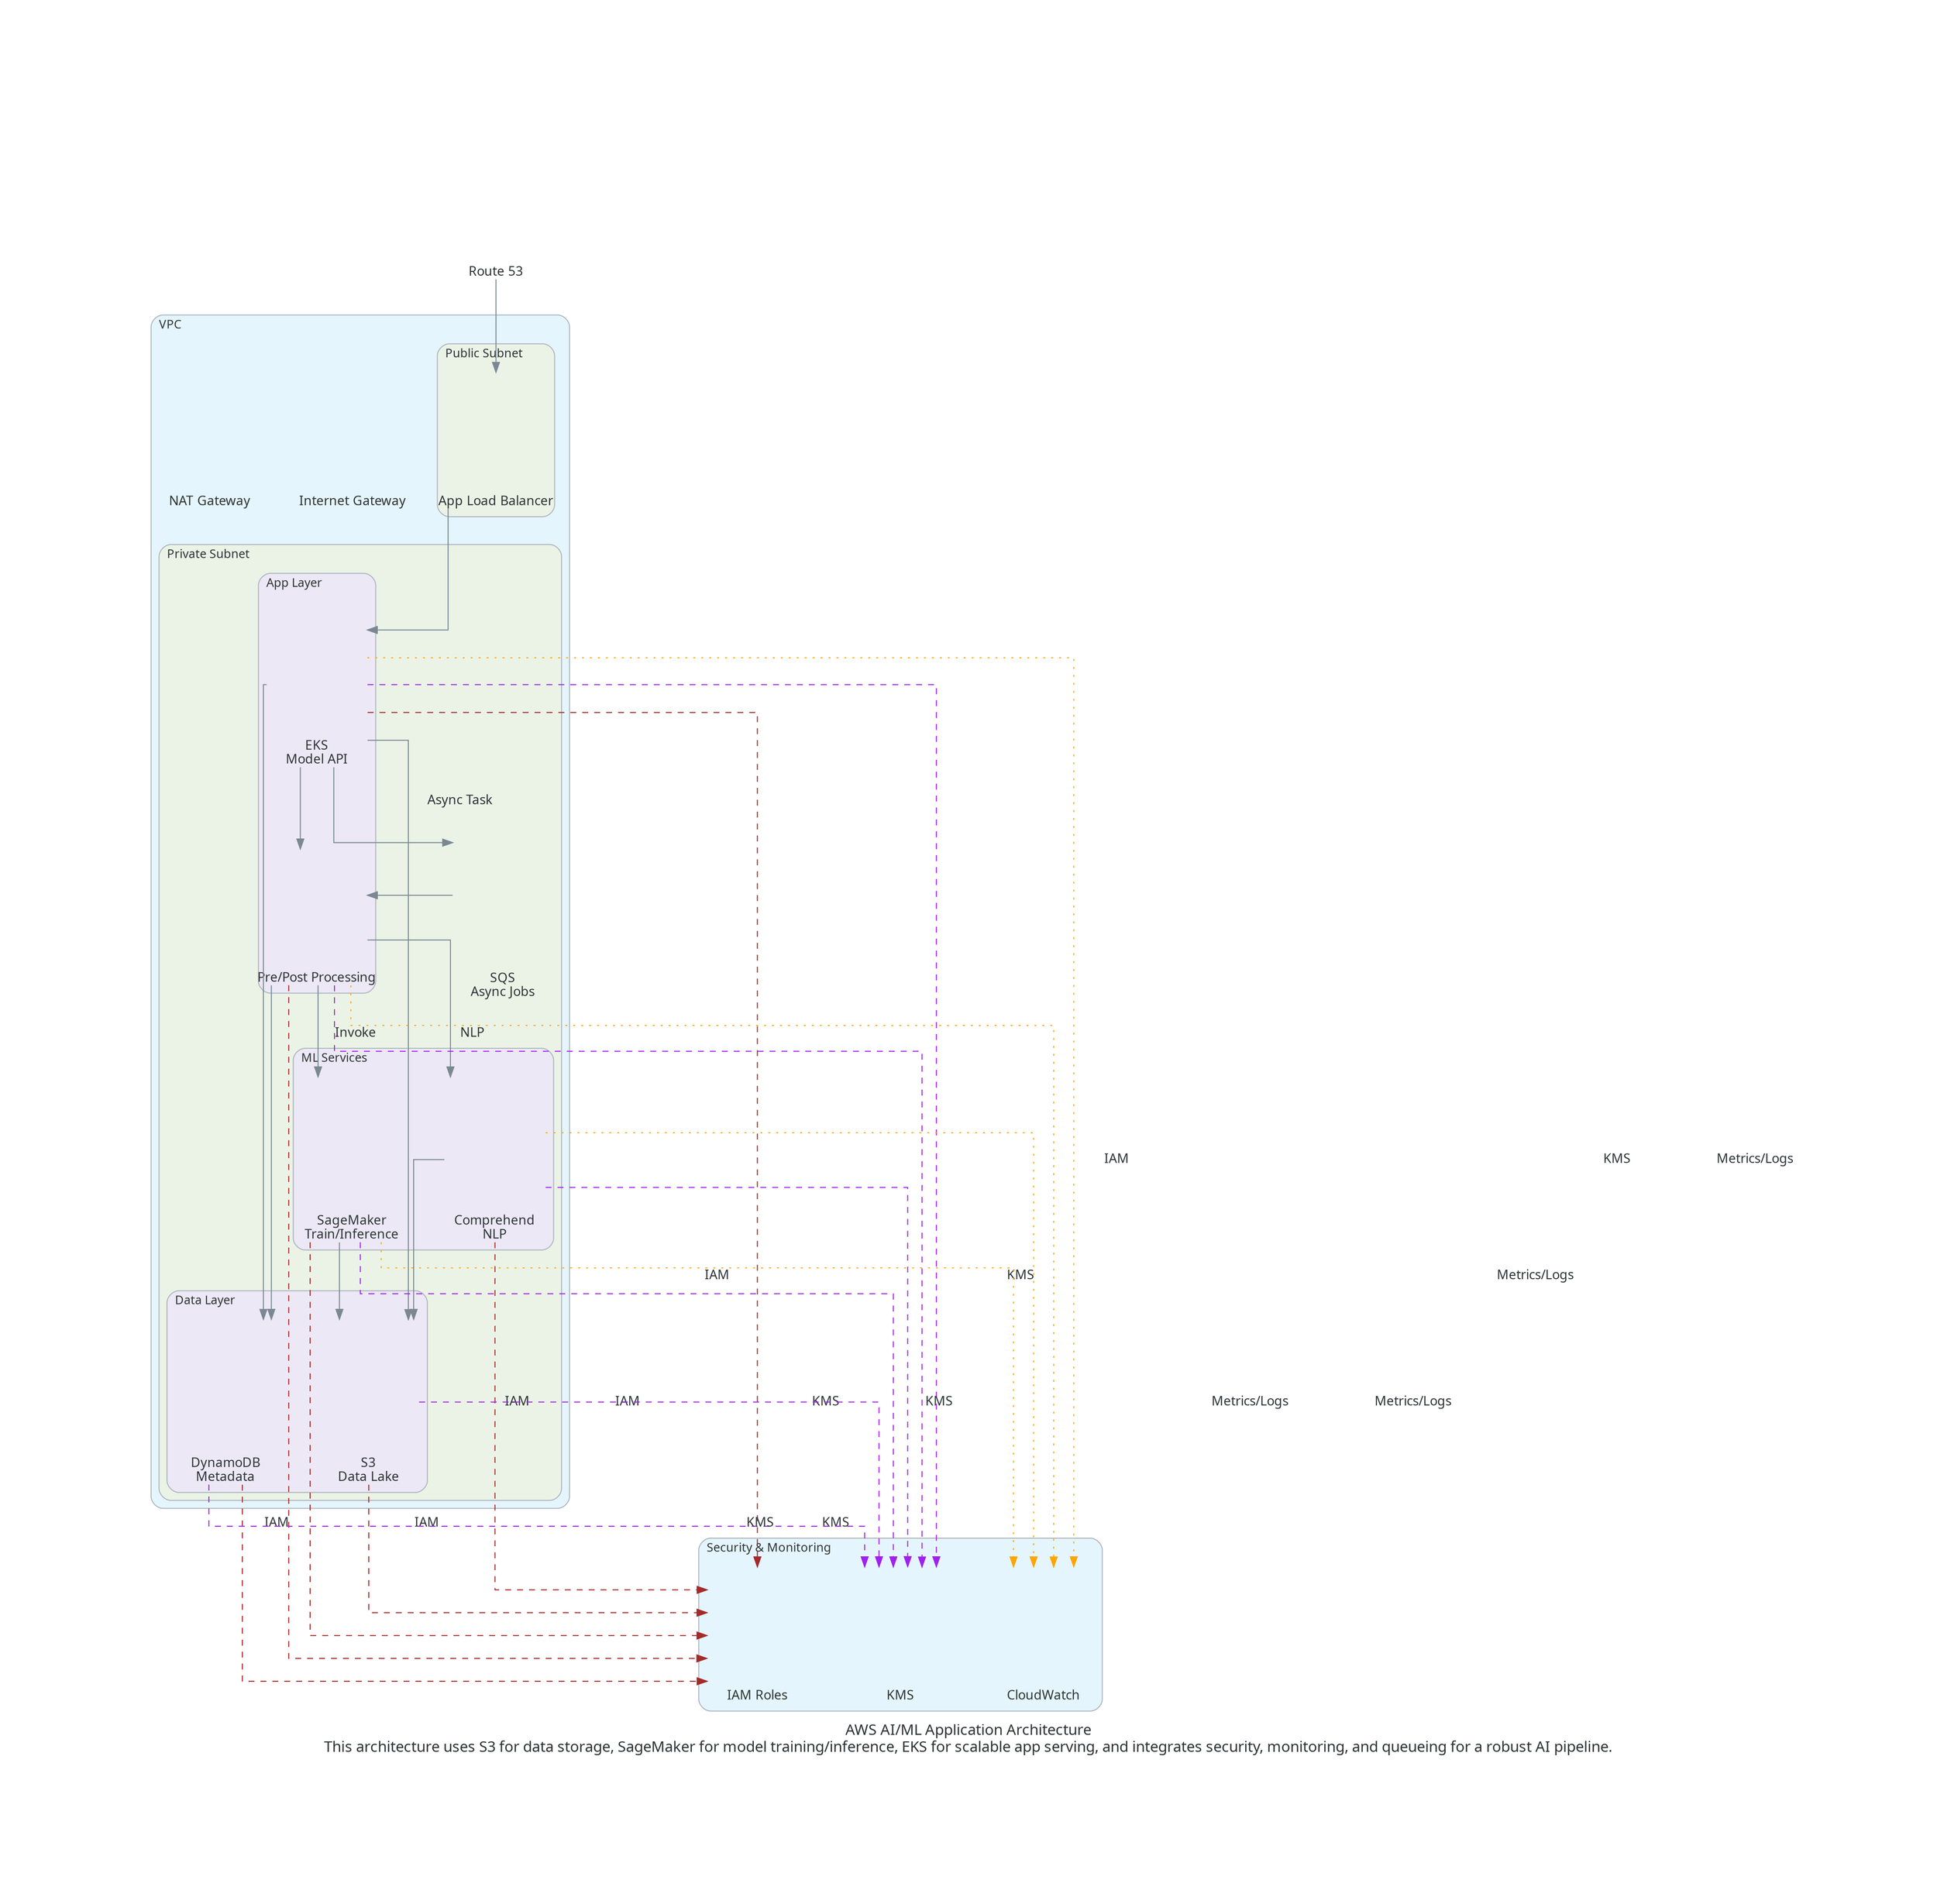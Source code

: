 digraph "AWS AI/ML Application Architecture
This architecture uses S3 for data storage, SageMaker for model training/inference, EKS for scalable \
app serving, and integrates security, monitoring, and queueing for a robust AI pipeline." {
	graph [bb="0,0,1651.8,1619.6",
		fontcolor="#2D3436",
		fontname="Sans-Serif",
		fontsize=15,
		label="AWS AI/ML Application Architecture
This architecture uses S3 for data storage, SageMaker for model training/inference, EKS for scalable \
app serving, and integrates security, monitoring, and queueing for a robust AI pipeline.",
		lheight=0.44,
		lp="825.88,19.75",
		lwidth=17.35,
		nodesep=0.60,
		pad=2.0,
		rankdir=TB,
		ranksep=0.75,
		splines=ortho
	];
	node [fixedsize=true,
		fontcolor="#2D3436",
		fontname="Sans-Serif",
		fontsize=13,
		height=1.4,
		imagescale=true,
		label="\N",
		labelloc=b,
		shape=box,
		style=rounded,
		width=1.4
	];
	edge [color="#7B8894"];
	subgraph cluster_VPC {
		graph [bb="8,250.55,427,1446.8",
			bgcolor="#E5F5FD",
			fontname="Sans-Serif",
			fontsize=12,
			label=VPC,
			labeljust=l,
			lheight=0.18,
			lp="28.75,1436.4",
			lwidth=0.35,
			pencolor="#AEB6BE",
			rankdir=LR,
			shape=box,
			style=rounded
		];
		subgraph "cluster_Public Subnet" {
			graph [bb="23,1244.4,139,1418",
				bgcolor="#EBF3E7",
				fontname="Sans-Serif",
				fontsize=12,
				label="Public Subnet",
				labeljust=l,
				lheight=0.18,
				lp="68.5,1407.6",
				lwidth=1.04,
				pencolor="#AEB6BE",
				rankdir=LR,
				shape=box,
				style=rounded
			];
			"7afa203b7d31402d8dc437315a0606af"	[height=1.9,
				image="/Users/hamadkhawaja/Developer/diagram-ai/.venv/lib/python3.13/site-packages/resources/aws/network/elb-application-load-balancer.png",
				label="App Load Balancer",
				pos="81,1320.8",
				shape=none];
		}
		subgraph "cluster_Private Subnet" {
			graph [bb="16,258.55,419,1216.4",
				bgcolor="#EBF3E7",
				fontname="Sans-Serif",
				fontsize=12,
				label="Private Subnet",
				labeljust=l,
				lheight=0.18,
				lp="63.375,1206.1",
				lwidth=1.09,
				pencolor="#AEB6BE",
				rankdir=LR,
				shape=box,
				style=rounded
			];
			subgraph "cluster_App Layer" {
				graph [bb="117,766.65,233,1187.7",
					bgcolor="#ECE8F6",
					fontname="Sans-Serif",
					fontsize=12,
					label="App Layer",
					labeljust=l,
					lheight=0.18,
					lp="152.38,1177.3",
					lwidth=0.76,
					pencolor="#AEB6BE",
					rankdir=LR,
					shape=box,
					style=rounded
				];
				"69693725c7cd413aad97c965d1451a95"	[height=2.3,
					image="/Users/hamadkhawaja/Developer/diagram-ai/.venv/lib/python3.13/site-packages/resources/aws/compute/elastic-kubernetes-service.png",
					label="EKS
Model API",
					pos="175,1076.1",
					shape=none];
				"87699cae13ba45ed8dfa71674e53708b"	[height=1.9,
					image="/Users/hamadkhawaja/Developer/diagram-ai/.venv/lib/python3.13/site-packages/resources/aws/compute/lambda.png",
					label="Pre/Post Processing",
					pos="175,843.05",
					shape=none];
				"69693725c7cd413aad97c965d1451a95" -> "87699cae13ba45ed8dfa71674e53708b"	[dir=forward,
					fontcolor="#2D3436",
					fontname="Sans-Serif",
					fontsize=13,
					pos="e,158.2,911.21 158.2,993.64 158.2,993.64 158.2,922.73 158.2,922.73"];
			}
			subgraph "cluster_ML Services" {
				graph [bb="151,509.4,411,711.75",
					bgcolor="#ECE8F6",
					fontname="Sans-Serif",
					fontsize=12,
					label="ML Services",
					labeljust=l,
					lheight=0.18,
					lp="192,701.37",
					lwidth=0.92,
					pencolor="#AEB6BE",
					rankdir=LR,
					shape=box,
					style=rounded
				];
				"0b2a7d689f8749b0aa953c1a9272a2a8"	[height=2.3,
					image="/Users/hamadkhawaja/Developer/diagram-ai/.venv/lib/python3.13/site-packages/resources/aws/ml/sagemaker.png",
					label="SageMaker
Train/Inference",
					pos="209,600.2",
					shape=none];
				"8359a940721d420a8d5732d2def096d4"	[height=2.3,
					image="/Users/hamadkhawaja/Developer/diagram-ai/.venv/lib/python3.13/site-packages/resources/aws/ml/comprehend.png",
					label="Comprehend
NLP",
					pos="353,600.2",
					shape=none];
			}
			subgraph "cluster_Data Layer" {
				graph [bb="24,266.55,284,468.9",
					bgcolor="#ECE8F6",
					fontname="Sans-Serif",
					fontsize=12,
					label="Data Layer",
					labeljust=l,
					lheight=0.18,
					lp="61.25,458.52",
					lwidth=0.81,
					pencolor="#AEB6BE",
					rankdir=LR,
					shape=box,
					style=rounded
				];
				"8e08d41985ce4c60a3bf2282d1bda864"	[height=2.3,
					image="/Users/hamadkhawaja/Developer/diagram-ai/.venv/lib/python3.13/site-packages/resources/aws/storage/simple-storage-service-s3.png",
					label="S3
Data Lake",
					pos="226,357.35",
					shape=none];
				"7e9eacc901fe4299bc6937d653bd648e"	[height=2.3,
					image="/Users/hamadkhawaja/Developer/diagram-ai/.venv/lib/python3.13/site-packages/resources/aws/database/dynamodb.png",
					label="DynamoDB
Metadata",
					pos="82,357.35",
					shape=none];
			}
			"69693725c7cd413aad97c965d1451a95" -> "8e08d41985ce4c60a3bf2282d1bda864"	[dir=forward,
				fontcolor="#2D3436",
				fontname="Sans-Serif",
				fontsize=13,
				pos="e,264.73,440.07 225.37,1026.5 245.83,1026.5 264.73,1026.5 264.73,1026.5 264.73,1026.5 264.73,451.59 264.73,451.59"];
			"69693725c7cd413aad97c965d1451a95" -> "7e9eacc901fe4299bc6937d653bd648e"	[dir=forward,
				fontcolor="#2D3436",
				fontname="Sans-Serif",
				fontsize=13,
				pos="e,78.1,439.85 124.85,1076.5 101.2,1076.5 78.1,1076.5 78.1,1076.5 78.1,1076.5 78.1,451.36 78.1,451.36"];
			"3ca3298810ab4bfdb5fb613a5c67c630"	[height=2.3,
				image="/Users/hamadkhawaja/Developer/diagram-ai/.venv/lib/python3.13/site-packages/resources/aws/integration/simple-queue-service-sqs.png",
				label="SQS
Async Jobs",
				pos="361,843.05",
				shape=none];
			"69693725c7cd413aad97c965d1451a95" -> "3ca3298810ab4bfdb5fb613a5c67c630"	[dir=forward,
				fontcolor="#2D3436",
				fontname="Sans-Serif",
				fontsize=13,
				label="Async Task",
				lp="317.75,959.6",
				pos="e,310.69,918.5 191.8,993.63 191.8,955.49 191.8,918.5 191.8,918.5 191.8,918.5 299.18,918.5 299.18,918.5"];
			"87699cae13ba45ed8dfa71674e53708b" -> "0b2a7d689f8749b0aa953c1a9272a2a8"	[dir=forward,
				fontcolor="#2D3436",
				fontname="Sans-Serif",
				fontsize=13,
				label=Invoke,
				lp="211.88,726.5",
				pos="e,175.3,682.63 175.3,774.76 175.3,774.76 175.3,694.15 175.3,694.15"];
			"87699cae13ba45ed8dfa71674e53708b" -> "8359a940721d420a8d5732d2def096d4"	[dir=forward,
				fontcolor="#2D3436",
				fontname="Sans-Serif",
				fontsize=13,
				label=NLP,
				lp="330.12,726.5",
				pos="e,306.6,682.86 225.13,820.5 262.32,820.5 306.6,820.5 306.6,820.5 306.6,820.5 306.6,694.37 306.6,694.37"];
			"87699cae13ba45ed8dfa71674e53708b" -> "7e9eacc901fe4299bc6937d653bd648e"	[dir=forward,
				fontcolor="#2D3436",
				fontname="Sans-Serif",
				fontsize=13,
				pos="e,128.5,439.86 128.5,774.75 128.5,774.75 128.5,451.38 128.5,451.38"];
			"0b2a7d689f8749b0aa953c1a9272a2a8" -> "8e08d41985ce4c60a3bf2282d1bda864"	[dir=forward,
				fontcolor="#2D3436",
				fontname="Sans-Serif",
				fontsize=13,
				pos="e,196.55,440.09 196.55,517.64 196.55,517.64 196.55,451.6 196.55,451.6"];
			"8359a940721d420a8d5732d2def096d4" -> "8e08d41985ce4c60a3bf2282d1bda864"	[dir=forward,
				fontcolor="#2D3436",
				fontname="Sans-Serif",
				fontsize=13,
				pos="e,270.07,440.01 302.84,600.5 285.38,600.5 270.07,600.5 270.07,600.5 270.07,600.5 270.07,451.52 270.07,451.52"];
			"3ca3298810ab4bfdb5fb613a5c67c630" -> "87699cae13ba45ed8dfa71674e53708b"	[dir=forward,
				fontcolor="#2D3436",
				fontname="Sans-Serif",
				fontsize=13,
				pos="e,225.37,865.5 310.67,865.5 310.67,865.5 236.89,865.5 236.89,865.5"];
		}
		"2f6965133c0c470bb3a1382ee5be53a8"	[height=1.9,
			image="/Users/hamadkhawaja/Developer/diagram-ai/.venv/lib/python3.13/site-packages/resources/aws/network/internet-gateway.png",
			label="Internet Gateway",
			pos="225,1320.8",
			shape=none];
		"0a04acbaf6a9458c99c88e71393ffbff"	[height=1.9,
			image="/Users/hamadkhawaja/Developer/diagram-ai/.venv/lib/python3.13/site-packages/resources/aws/network/nat-gateway.png",
			label="NAT Gateway",
			pos="369,1320.8",
			shape=none];
		"7afa203b7d31402d8dc437315a0606af" -> "69693725c7cd413aad97c965d1451a95"	[dir=forward,
			fontcolor="#2D3436",
			fontname="Sans-Serif",
			fontsize=13,
			pos="e,153,1158.9 131.4,1320.5 143.5,1320.5 153,1320.5 153,1320.5 153,1320.5 153,1170.4 153,1170.4"];
	}
	subgraph "cluster_Security & Monitoring" {
		graph [bb="555,47.5,959,221.05",
			bgcolor="#E5F5FD",
			fontname="Sans-Serif",
			fontsize=12,
			label="Security & Monitoring",
			labeljust=l,
			lheight=0.18,
			lp="620,210.67",
			lwidth=1.58,
			pencolor="#AEB6BE",
			rankdir=LR,
			shape=box,
			style=rounded
		];
		"89b8ef9aefb94394b086ac2c5dfeed57"	[height=1.9,
			image="/Users/hamadkhawaja/Developer/diagram-ai/.venv/lib/python3.13/site-packages/resources/aws/security/identity-and-access-management-iam-role.png",
			label="IAM Roles",
			pos="613,123.9",
			shape=none];
		ae818b45fc824a279e72017212bbbcd3	[height=1.9,
			image="/Users/hamadkhawaja/Developer/diagram-ai/.venv/lib/python3.13/site-packages/resources/aws/security/key-management-service.png",
			label=KMS,
			pos="757,123.9",
			shape=none];
		"4c0cd16418734af28525b5272e76c17e"	[height=1.9,
			image="/Users/hamadkhawaja/Developer/diagram-ai/.venv/lib/python3.13/site-packages/resources/aws/management/cloudwatch.png",
			label=CloudWatch,
			pos="901,123.9",
			shape=none];
	}
	"3a59059508944cf8b1eb66cc2c534f63"	[height=1.9,
		image="/Users/hamadkhawaja/Developer/diagram-ai/.venv/lib/python3.13/site-packages/resources/aws/network/route-53.png",
		label="Route 53",
		pos="81,1551.2",
		shape=none];
	"3a59059508944cf8b1eb66cc2c534f63" -> "7afa203b7d31402d8dc437315a0606af"	[dir=forward,
		fontcolor="#2D3436",
		fontname="Sans-Serif",
		fontsize=13,
		pos="e,81,1389.2 81,1483 81,1483 81,1400.7 81,1400.7"];
	"69693725c7cd413aad97c965d1451a95" -> "89b8ef9aefb94394b086ac2c5dfeed57"	[color=brown,
		dir=forward,
		fontcolor="#2D3436",
		fontname="Sans-Serif",
		fontsize=13,
		label=IAM,
		lp="974.62,600.2",
		pos="e,613,191.94 225.24,1059.5 340.29,1059.5 613,1059.5 613,1059.5 613,1059.5 613,203.45 613,203.45",
		style=dashed];
	"69693725c7cd413aad97c965d1451a95" -> ae818b45fc824a279e72017212bbbcd3	[color=purple,
		dir=forward,
		fontcolor="#2D3436",
		fontname="Sans-Serif",
		fontsize=13,
		label=KMS,
		lp="1475.2,600.2",
		pos="e,793,192.01 225.31,1092.5 372.67,1092.5 793,1092.5 793,1092.5 793,1092.5 793,203.52 793,203.52",
		style=dashed];
	"69693725c7cd413aad97c965d1451a95" -> "4c0cd16418734af28525b5272e76c17e"	[color=orange,
		dir=forward,
		fontcolor="#2D3436",
		fontname="Sans-Serif",
		fontsize=13,
		label="Metrics/Logs",
		lp="1613.9,600.2",
		pos="e,931.24,191.96 225.2,1125.5 394.11,1125.5 931.24,1125.5 931.24,1125.5 931.24,1125.5 931.24,203.47 931.24,203.47",
		style=dotted];
	"87699cae13ba45ed8dfa71674e53708b" -> "89b8ef9aefb94394b086ac2c5dfeed57"	[color=brown,
		dir=forward,
		fontcolor="#2D3436",
		fontname="Sans-Serif",
		fontsize=13,
		label=IAM,
		lp="570.62,483.65",
		pos="e,562.97,101.5 145.5,774.95 145.5,591.63 145.5,101.5 145.5,101.5 145.5,101.5 551.46,101.5 551.46,101.5",
		style=dashed];
	"87699cae13ba45ed8dfa71674e53708b" -> ae818b45fc824a279e72017212bbbcd3	[color=purple,
		dir=forward,
		fontcolor="#2D3436",
		fontname="Sans-Serif",
		fontsize=13,
		label=KMS,
		lp="880.25,483.65",
		pos="e,778.6,192.11 192,774.99 192,741.61 192,708.5 192,708.5 192,708.5 778.6,708.5 778.6,708.5 778.6,708.5 778.6,203.62 778.6,203.62",
		style=dashed];
	"87699cae13ba45ed8dfa71674e53708b" -> "4c0cd16418734af28525b5272e76c17e"	[color=orange,
		dir=forward,
		fontcolor="#2D3436",
		fontname="Sans-Serif",
		fontsize=13,
		label="Metrics/Logs",
		lp="1393.9,483.65",
		pos="e,911.08,192.17 208.7,774.92 208.7,753.11 208.7,734.5 208.7,734.5 208.7,734.5 911.08,734.5 911.08,734.5 911.08,734.5 911.08,203.68 \
911.08,203.68",
		style=dotted];
	"0b2a7d689f8749b0aa953c1a9272a2a8" -> "89b8ef9aefb94394b086ac2c5dfeed57"	[color=brown,
		dir=forward,
		fontcolor="#2D3436",
		fontname="Sans-Serif",
		fontsize=13,
		label=IAM,
		lp="373.62,357.35",
		pos="e,562.72,123.5 167.1,517.44 167.1,380.93 167.1,123.5 167.1,123.5 167.1,123.5 551.2,123.5 551.2,123.5",
		style=dashed];
	"0b2a7d689f8749b0aa953c1a9272a2a8" -> ae818b45fc824a279e72017212bbbcd3	[color=purple,
		dir=forward,
		fontcolor="#2D3436",
		fontname="Sans-Serif",
		fontsize=13,
		label=KMS,
		lp="681.25,357.35",
		pos="e,749.8,192.21 217.5,517.58 217.5,489.7 217.5,465.5 217.5,465.5 217.5,465.5 749.8,465.5 749.8,465.5 749.8,465.5 749.8,203.72 749.8,\
203.72",
		style=dashed];
	"0b2a7d689f8749b0aa953c1a9272a2a8" -> "4c0cd16418734af28525b5272e76c17e"	[color=orange,
		dir=forward,
		fontcolor="#2D3436",
		fontname="Sans-Serif",
		fontsize=13,
		label="Metrics/Logs",
		lp="1108.9,357.35",
		pos="e,870.76,192.18 238.45,517.54 238.45,502.52 238.45,491.5 238.45,491.5 238.45,491.5 870.76,491.5 870.76,491.5 870.76,491.5 870.76,\
203.69 870.76,203.69",
		style=dotted];
	"8359a940721d420a8d5732d2def096d4" -> "89b8ef9aefb94394b086ac2c5dfeed57"	[color=brown,
		dir=forward,
		fontcolor="#2D3436",
		fontname="Sans-Serif",
		fontsize=13,
		label=IAM,
		lp="482.62,357.35",
		pos="e,562.87,169.5 353,517.41 353,392.3 353,169.5 353,169.5 353,169.5 551.36,169.5 551.36,169.5",
		style=dashed];
	"8359a940721d420a8d5732d2def096d4" -> ae818b45fc824a279e72017212bbbcd3	[color=purple,
		dir=forward,
		fontcolor="#2D3436",
		fontname="Sans-Serif",
		fontsize=13,
		label=KMS,
		lp="796.25,357.35",
		pos="e,764.2,192.03 403.01,572.5 512.6,572.5 764.2,572.5 764.2,572.5 764.2,572.5 764.2,203.55 764.2,203.55",
		style=dashed];
	"8359a940721d420a8d5732d2def096d4" -> "4c0cd16418734af28525b5272e76c17e"	[color=orange,
		dir=forward,
		fontcolor="#2D3436",
		fontname="Sans-Serif",
		fontsize=13,
		label="Metrics/Logs",
		lp="1270.9,357.35",
		pos="e,890.92,192.08 403.12,627.5 536.66,627.5 890.92,627.5 890.92,627.5 890.92,627.5 890.92,203.59 890.92,203.59",
		style=dotted];
	"8e08d41985ce4c60a3bf2282d1bda864" -> "89b8ef9aefb94394b086ac2c5dfeed57"	[color=brown,
		dir=forward,
		fontcolor="#2D3436",
		fontname="Sans-Serif",
		fontsize=13,
		label=IAM,
		lp="283.62,235.8",
		pos="e,562.8,146.5 226,274.62 226,215.55 226,146.5 226,146.5 226,146.5 551.29,146.5 551.29,146.5",
		style=dashed];
	"8e08d41985ce4c60a3bf2282d1bda864" -> ae818b45fc824a279e72017212bbbcd3	[color=purple,
		dir=forward,
		fontcolor="#2D3436",
		fontname="Sans-Serif",
		fontsize=13,
		label=KMS,
		lp="691.25,235.8",
		pos="e,735.4,192.09 276.24,357.5 404.75,357.5 735.4,357.5 735.4,357.5 735.4,357.5 735.4,203.61 735.4,203.61",
		style=dashed];
	"7e9eacc901fe4299bc6937d653bd648e" -> "89b8ef9aefb94394b086ac2c5dfeed57"	[color=brown,
		dir=forward,
		fontcolor="#2D3436",
		fontname="Sans-Serif",
		fontsize=13,
		label=IAM,
		lp="133.62,235.8",
		pos="e,562.76,78.5 98.8,274.82 98.8,192.59 98.8,78.5 98.8,78.5 98.8,78.5 551.25,78.5 551.25,78.5",
		style=dashed];
	"7e9eacc901fe4299bc6937d653bd648e" -> ae818b45fc824a279e72017212bbbcd3	[color=purple,
		dir=forward,
		fontcolor="#2D3436",
		fontname="Sans-Serif",
		fontsize=13,
		label=KMS,
		lp="614.25,235.8",
		pos="e,721,192.06 65.2,274.74 65.2,252.02 65.2,233.5 65.2,233.5 65.2,233.5 721,233.5 721,233.5 721,233.5 721,203.58 721,203.58",
		style=dashed];
}

